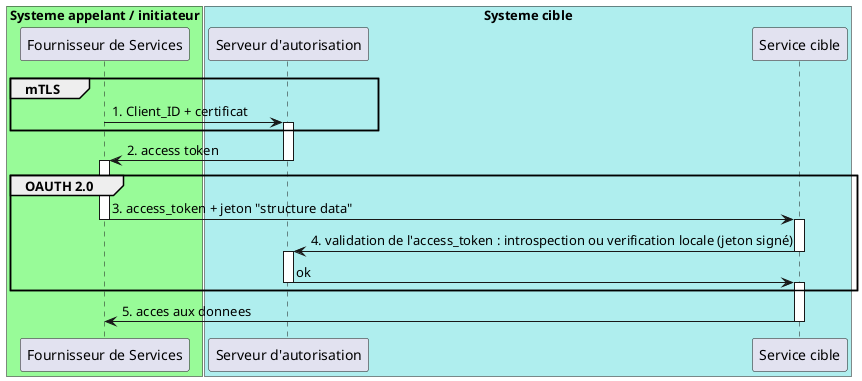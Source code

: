 @startuml

box "Systeme appelant / initiateur" #palegreen
participant "Fournisseur de Services" as appserver
end box

box "Systeme cible" #paleturquoise
participant "Serveur d'autorisation" as AS
participant "Service cible" as API
end box

group mTLS
appserver->AS: 1. Client_ID + certificat 
activate AS
end 

AS->appserver:2. access token
deactivate AS
activate appserver

group OAUTH 2.0 
appserver->API: 3. access_token + jeton "structure data"
deactivate appserver
activate API
API->AS:  4. validation de l'access_token : introspection ou verification locale (jeton signé)
deactivate API
activate AS
AS->API: ok
deactivate AS
activate API
end
API->appserver: 5. acces aux donnees 
deactivate API

@enduml